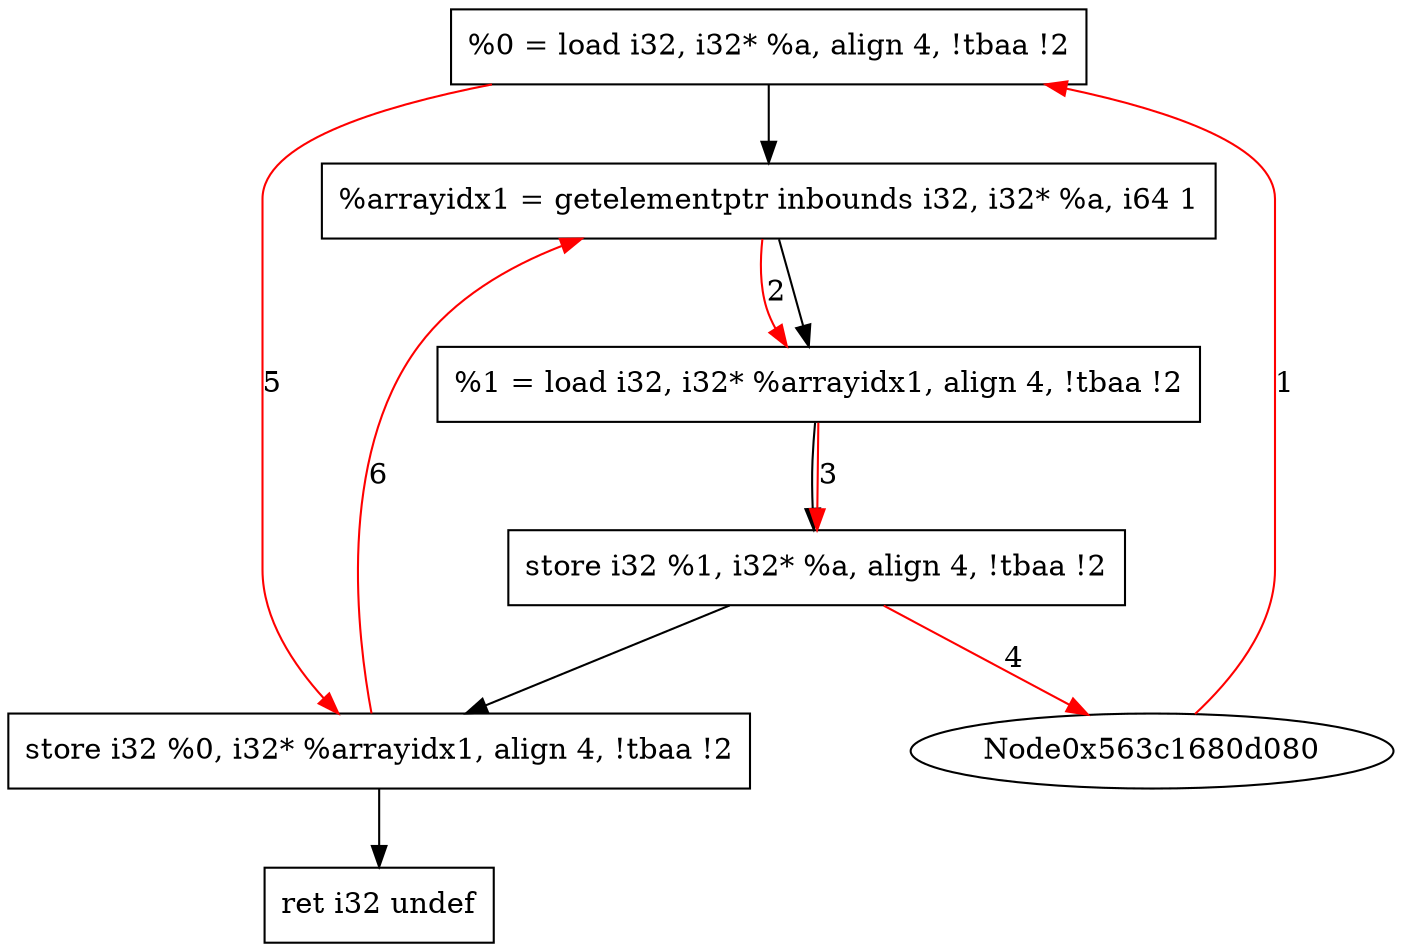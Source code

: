 digraph "CDFG for'func' function" {
	Node0x563c1680d218[shape=record, label="  %0 = load i32, i32* %a, align 4, !tbaa !2"]
	Node0x563c1680e780[shape=record, label="  %arrayidx1 = getelementptr inbounds i32, i32* %a, i64 1"]
	Node0x563c1680e818[shape=record, label="  %1 = load i32, i32* %arrayidx1, align 4, !tbaa !2"]
	Node0x563c1680eec0[shape=record, label="  store i32 %1, i32* %a, align 4, !tbaa !2"]
	Node0x563c1680ef40[shape=record, label="  store i32 %0, i32* %arrayidx1, align 4, !tbaa !2"]
	Node0x563c1680f3b8[shape=record, label="  ret i32 undef"]
	Node0x563c1680d218 -> Node0x563c1680e780
	Node0x563c1680e780 -> Node0x563c1680e818
	Node0x563c1680e818 -> Node0x563c1680eec0
	Node0x563c1680eec0 -> Node0x563c1680ef40
	Node0x563c1680ef40 -> Node0x563c1680f3b8
edge [color=red]
	Node0x563c1680d080 -> Node0x563c1680d218[label="1"]
	Node0x563c1680e780 -> Node0x563c1680e818[label="2"]
	Node0x563c1680e818 -> Node0x563c1680eec0[label="3"]
	Node0x563c1680eec0 -> Node0x563c1680d080[label="4"]
	Node0x563c1680d218 -> Node0x563c1680ef40[label="5"]
	Node0x563c1680ef40 -> Node0x563c1680e780[label="6"]
}
